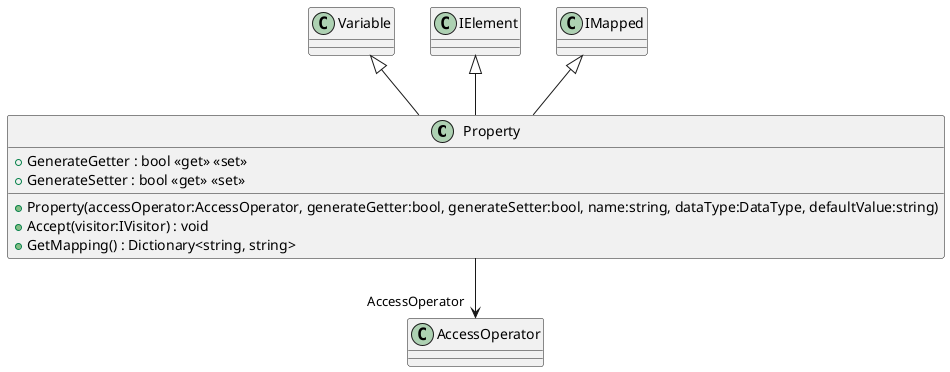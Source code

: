 @startuml
class Property {
    + Property(accessOperator:AccessOperator, generateGetter:bool, generateSetter:bool, name:string, dataType:DataType, defaultValue:string)
    + GenerateGetter : bool <<get>> <<set>>
    + GenerateSetter : bool <<get>> <<set>>
    + Accept(visitor:IVisitor) : void
    + GetMapping() : Dictionary<string, string>
}
Variable <|-- Property
IElement <|-- Property
IMapped <|-- Property
Property --> "AccessOperator" AccessOperator
@enduml
